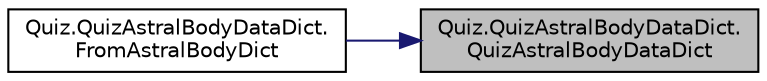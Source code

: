 digraph "Quiz.QuizAstralBodyDataDict.QuizAstralBodyDataDict"
{
 // INTERACTIVE_SVG=YES
 // LATEX_PDF_SIZE
  edge [fontname="Helvetica",fontsize="10",labelfontname="Helvetica",labelfontsize="10"];
  node [fontname="Helvetica",fontsize="10",shape=record];
  rankdir="RL";
  Node1 [label="Quiz.QuizAstralBodyDataDict.\lQuizAstralBodyDataDict",height=0.2,width=0.4,color="black", fillcolor="grey75", style="filled", fontcolor="black",tooltip=" "];
  Node1 -> Node2 [dir="back",color="midnightblue",fontsize="10",style="solid",fontname="Helvetica"];
  Node2 [label="Quiz.QuizAstralBodyDataDict.\lFromAstralBodyDict",height=0.2,width=0.4,color="black", fillcolor="white", style="filled",URL="$class_quiz_1_1_quiz_astral_body_data_dict.html#a5e7877d12a2862844288c704d31e32b9",tooltip=" "];
}
